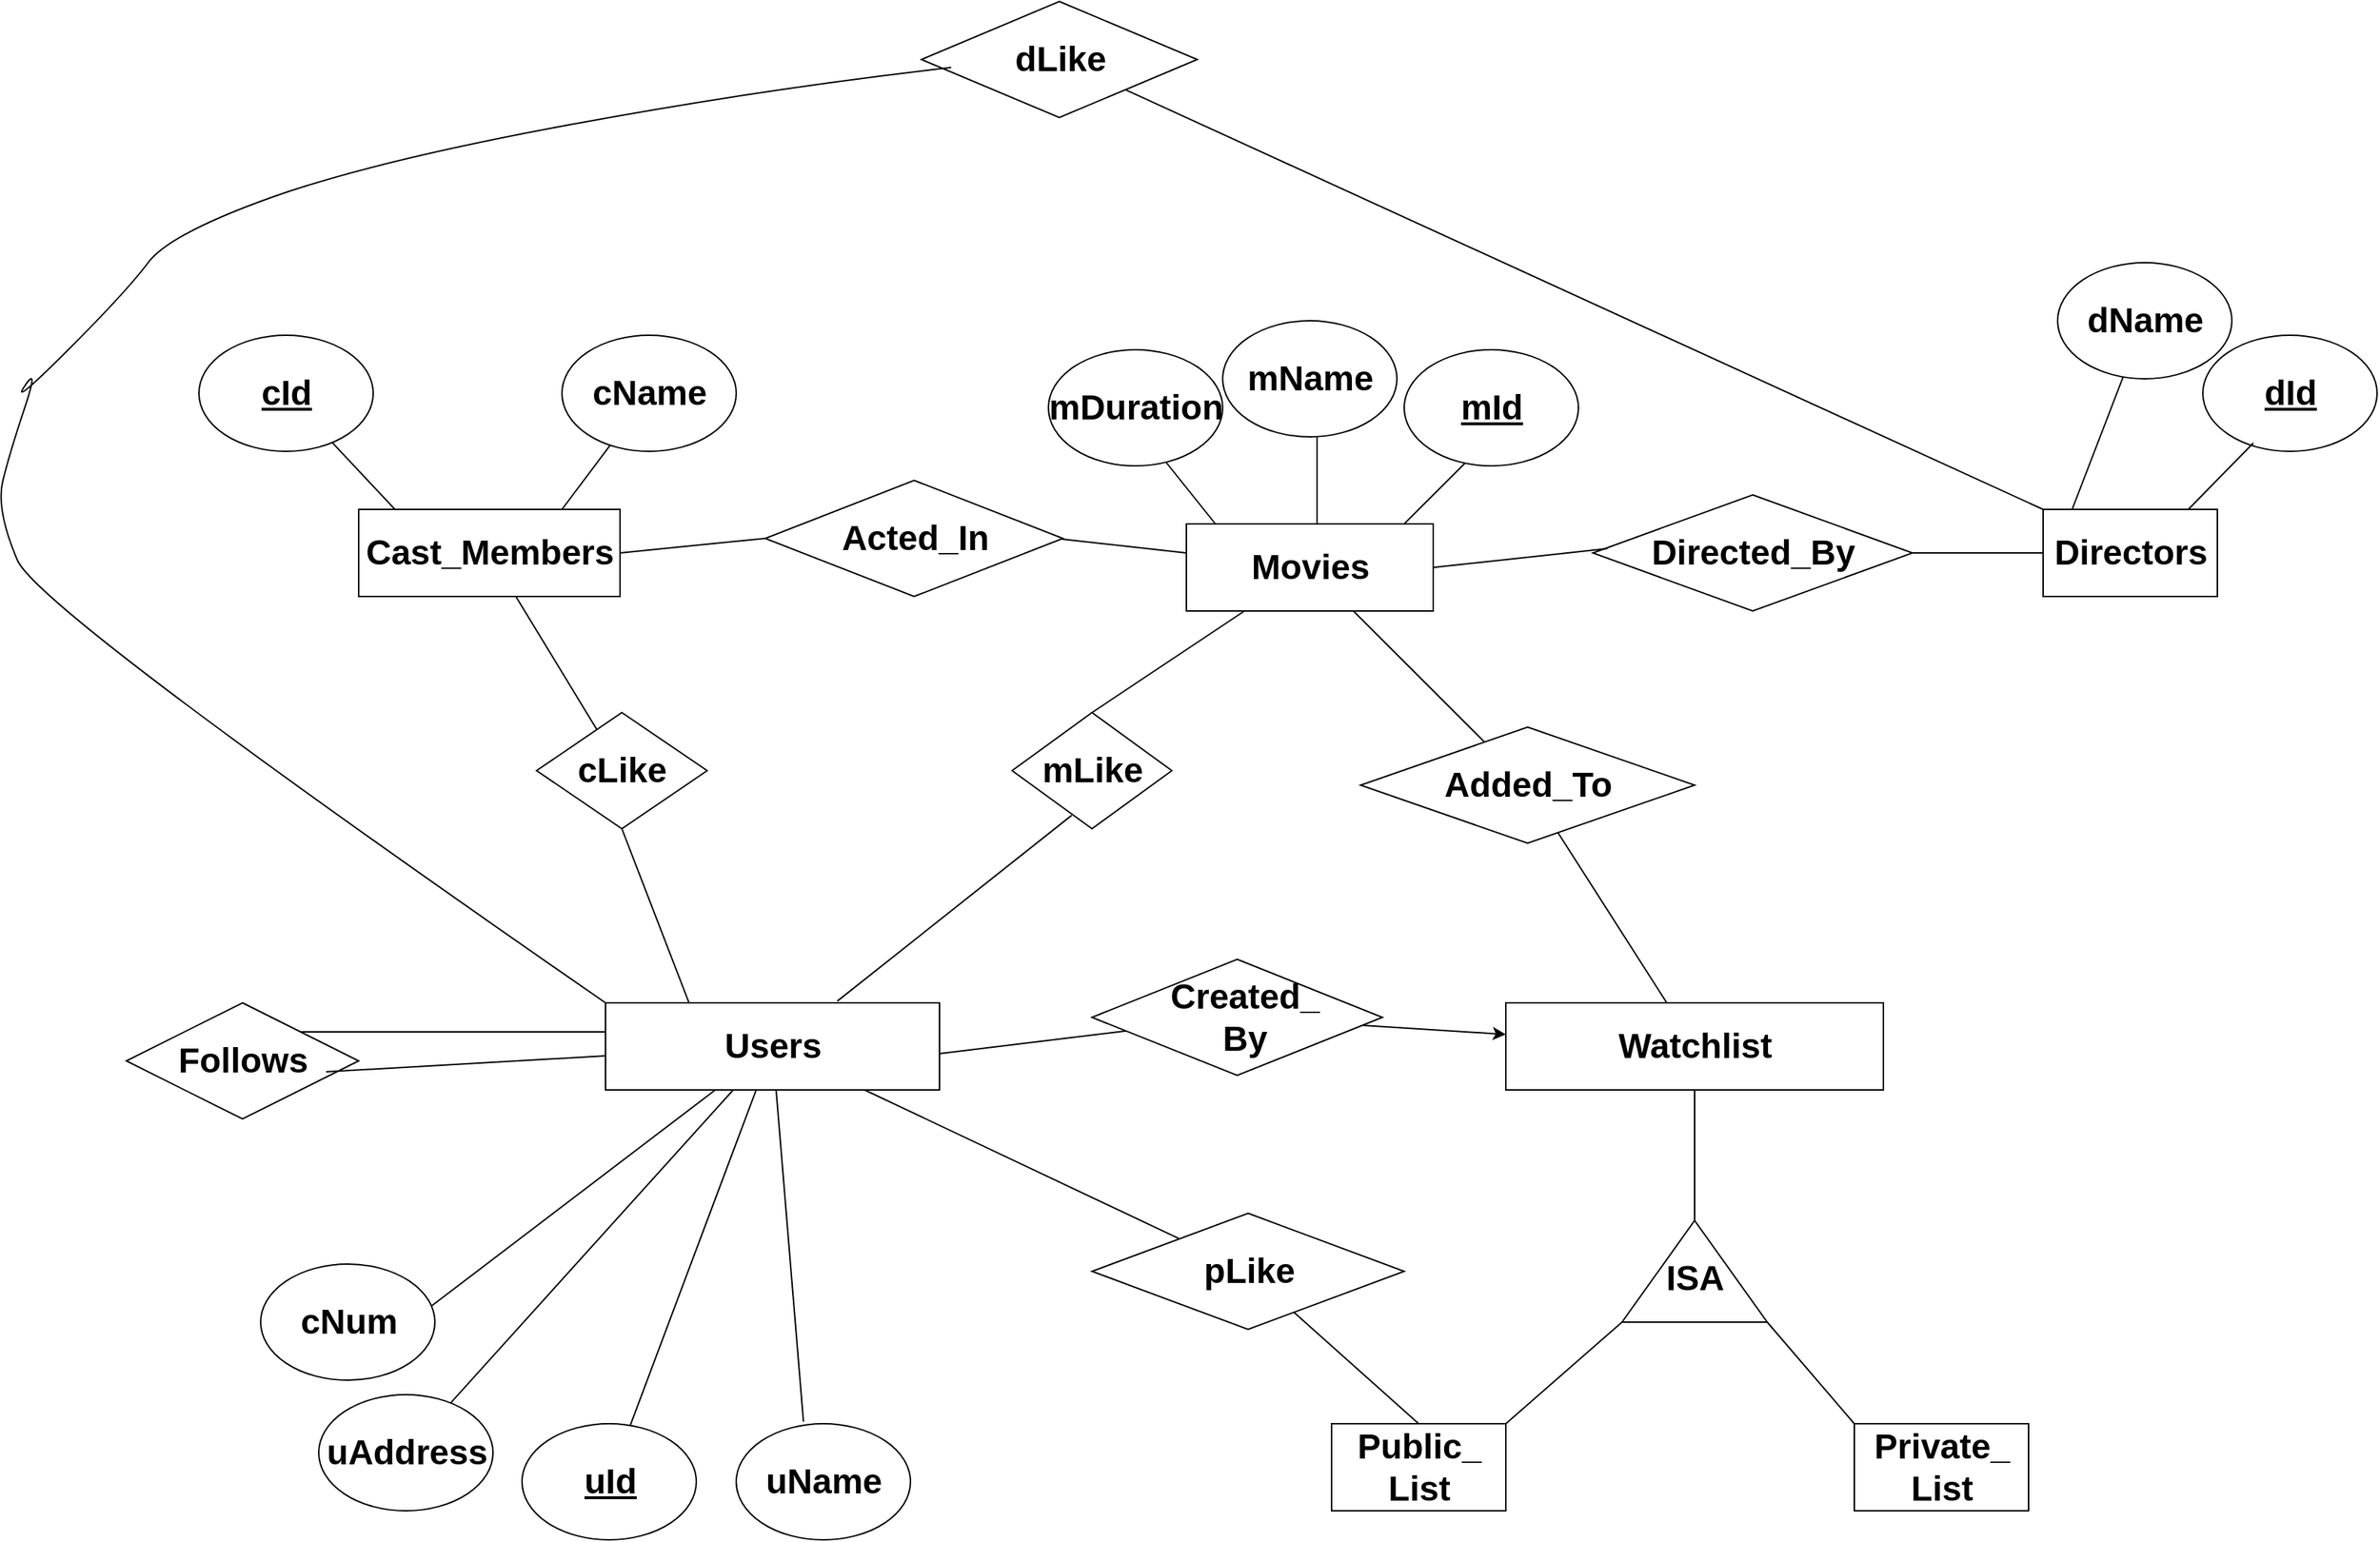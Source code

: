 <mxfile version="26.0.8">
  <diagram id="R2lEEEUBdFMjLlhIrx00" name="Page-1">
    <mxGraphModel dx="3183" dy="2338" grid="1" gridSize="10" guides="1" tooltips="1" connect="1" arrows="1" fold="1" page="1" pageScale="1" pageWidth="850" pageHeight="1100" math="0" shadow="0" extFonts="Permanent Marker^https://fonts.googleapis.com/css?family=Permanent+Marker">
      <root>
        <mxCell id="0" />
        <mxCell id="1" parent="0" />
        <mxCell id="3MYASQ_tbwZk-lHEeH4o-34" value="" style="rhombus;whiteSpace=wrap;html=1;" vertex="1" parent="1">
          <mxGeometry x="-62.5" y="-180" width="190" height="80" as="geometry" />
        </mxCell>
        <mxCell id="2kyyC0OLafyG5U_MLPPI-2" value="" style="rounded=0;whiteSpace=wrap;html=1;" parent="1" vertex="1">
          <mxGeometry x="120" y="180" width="170" height="60" as="geometry" />
        </mxCell>
        <mxCell id="2kyyC0OLafyG5U_MLPPI-3" value="Movies" style="text;strokeColor=none;fillColor=none;html=1;fontSize=24;fontStyle=1;verticalAlign=middle;align=center;" parent="1" vertex="1">
          <mxGeometry x="155" y="190" width="100" height="40" as="geometry" />
        </mxCell>
        <mxCell id="2kyyC0OLafyG5U_MLPPI-4" value="" style="endArrow=none;html=1;rounded=0;" parent="1" edge="1">
          <mxGeometry width="50" height="50" relative="1" as="geometry">
            <mxPoint x="270" y="180" as="sourcePoint" />
            <mxPoint x="320" y="130" as="targetPoint" />
          </mxGeometry>
        </mxCell>
        <mxCell id="2kyyC0OLafyG5U_MLPPI-5" value="" style="endArrow=none;html=1;rounded=0;" parent="1" edge="1">
          <mxGeometry width="50" height="50" relative="1" as="geometry">
            <mxPoint x="210" y="180" as="sourcePoint" />
            <mxPoint x="210" y="110" as="targetPoint" />
          </mxGeometry>
        </mxCell>
        <mxCell id="2kyyC0OLafyG5U_MLPPI-6" value="" style="endArrow=none;html=1;rounded=0;" parent="1" edge="1">
          <mxGeometry width="50" height="50" relative="1" as="geometry">
            <mxPoint x="140" y="180" as="sourcePoint" />
            <mxPoint x="100" y="130" as="targetPoint" />
          </mxGeometry>
        </mxCell>
        <mxCell id="2kyyC0OLafyG5U_MLPPI-7" value="" style="ellipse;whiteSpace=wrap;html=1;strokeWidth=1;" parent="1" vertex="1">
          <mxGeometry x="270" y="60" width="120" height="80" as="geometry" />
        </mxCell>
        <mxCell id="2kyyC0OLafyG5U_MLPPI-8" value="&lt;u&gt;mId&lt;/u&gt;" style="text;strokeColor=none;fillColor=none;html=1;fontSize=24;fontStyle=1;verticalAlign=middle;align=center;" parent="1" vertex="1">
          <mxGeometry x="280" y="80" width="100" height="40" as="geometry" />
        </mxCell>
        <mxCell id="2kyyC0OLafyG5U_MLPPI-9" value="" style="ellipse;whiteSpace=wrap;html=1;" parent="1" vertex="1">
          <mxGeometry x="145" y="40" width="120" height="80" as="geometry" />
        </mxCell>
        <mxCell id="2kyyC0OLafyG5U_MLPPI-11" value="mName" style="text;strokeColor=none;fillColor=none;html=1;fontSize=24;fontStyle=1;verticalAlign=middle;align=center;" parent="1" vertex="1">
          <mxGeometry x="155" y="60" width="100" height="40" as="geometry" />
        </mxCell>
        <mxCell id="2kyyC0OLafyG5U_MLPPI-13" value="" style="ellipse;whiteSpace=wrap;html=1;" parent="1" vertex="1">
          <mxGeometry x="25" y="60" width="120" height="80" as="geometry" />
        </mxCell>
        <mxCell id="2kyyC0OLafyG5U_MLPPI-12" value="mDuration" style="text;strokeColor=none;fillColor=none;html=1;fontSize=24;fontStyle=1;verticalAlign=middle;align=center;" parent="1" vertex="1">
          <mxGeometry x="35" y="80" width="100" height="40" as="geometry" />
        </mxCell>
        <mxCell id="2kyyC0OLafyG5U_MLPPI-15" value="" style="rhombus;whiteSpace=wrap;html=1;" parent="1" vertex="1">
          <mxGeometry x="400" y="160" width="220" height="80" as="geometry" />
        </mxCell>
        <mxCell id="2kyyC0OLafyG5U_MLPPI-16" value="Directed_&lt;span style=&quot;background-color: transparent; color: light-dark(rgb(0, 0, 0), rgb(255, 255, 255));&quot;&gt;By&lt;/span&gt;" style="text;strokeColor=none;fillColor=none;html=1;fontSize=24;fontStyle=1;verticalAlign=middle;align=center;" parent="1" vertex="1">
          <mxGeometry x="460" y="180" width="100" height="40" as="geometry" />
        </mxCell>
        <mxCell id="2kyyC0OLafyG5U_MLPPI-18" value="" style="endArrow=none;html=1;rounded=0;entryX=0.045;entryY=0.463;entryDx=0;entryDy=0;entryPerimeter=0;" parent="1" target="2kyyC0OLafyG5U_MLPPI-15" edge="1">
          <mxGeometry width="50" height="50" relative="1" as="geometry">
            <mxPoint x="290" y="210" as="sourcePoint" />
            <mxPoint x="340" y="160" as="targetPoint" />
          </mxGeometry>
        </mxCell>
        <mxCell id="2kyyC0OLafyG5U_MLPPI-19" value="" style="rounded=0;whiteSpace=wrap;html=1;" parent="1" vertex="1">
          <mxGeometry x="710" y="170" width="120" height="60" as="geometry" />
        </mxCell>
        <mxCell id="2kyyC0OLafyG5U_MLPPI-20" value="Directors" style="text;strokeColor=none;fillColor=none;html=1;fontSize=24;fontStyle=1;verticalAlign=middle;align=center;" parent="1" vertex="1">
          <mxGeometry x="720" y="180" width="100" height="40" as="geometry" />
        </mxCell>
        <mxCell id="2kyyC0OLafyG5U_MLPPI-21" value="" style="endArrow=none;html=1;rounded=0;entryX=0;entryY=0.5;entryDx=0;entryDy=0;" parent="1" target="2kyyC0OLafyG5U_MLPPI-19" edge="1">
          <mxGeometry width="50" height="50" relative="1" as="geometry">
            <mxPoint x="620" y="200" as="sourcePoint" />
            <mxPoint x="670" y="150" as="targetPoint" />
          </mxGeometry>
        </mxCell>
        <mxCell id="2kyyC0OLafyG5U_MLPPI-22" value="" style="ellipse;whiteSpace=wrap;html=1;" parent="1" vertex="1">
          <mxGeometry x="720" width="120" height="80" as="geometry" />
        </mxCell>
        <mxCell id="2kyyC0OLafyG5U_MLPPI-23" value="dName" style="text;strokeColor=none;fillColor=none;html=1;fontSize=24;fontStyle=1;verticalAlign=middle;align=center;" parent="1" vertex="1">
          <mxGeometry x="730" y="20" width="100" height="40" as="geometry" />
        </mxCell>
        <mxCell id="2kyyC0OLafyG5U_MLPPI-24" value="" style="ellipse;whiteSpace=wrap;html=1;" parent="1" vertex="1">
          <mxGeometry x="820" y="50" width="120" height="80" as="geometry" />
        </mxCell>
        <mxCell id="2kyyC0OLafyG5U_MLPPI-25" value="&lt;u&gt;dId&lt;/u&gt;" style="text;strokeColor=none;fillColor=none;html=1;fontSize=24;fontStyle=1;verticalAlign=middle;align=center;" parent="1" vertex="1">
          <mxGeometry x="830" y="70" width="100" height="40" as="geometry" />
        </mxCell>
        <mxCell id="2kyyC0OLafyG5U_MLPPI-26" value="" style="endArrow=none;html=1;rounded=0;entryX=0.29;entryY=0.928;entryDx=0;entryDy=0;entryPerimeter=0;" parent="1" target="2kyyC0OLafyG5U_MLPPI-24" edge="1">
          <mxGeometry width="50" height="50" relative="1" as="geometry">
            <mxPoint x="810" y="170" as="sourcePoint" />
            <mxPoint x="850" y="130" as="targetPoint" />
          </mxGeometry>
        </mxCell>
        <mxCell id="2kyyC0OLafyG5U_MLPPI-27" value="" style="endArrow=none;html=1;rounded=0;" parent="1" target="2kyyC0OLafyG5U_MLPPI-22" edge="1">
          <mxGeometry width="50" height="50" relative="1" as="geometry">
            <mxPoint x="730" y="170" as="sourcePoint" />
            <mxPoint x="780" y="120" as="targetPoint" />
          </mxGeometry>
        </mxCell>
        <mxCell id="2kyyC0OLafyG5U_MLPPI-28" value="" style="endArrow=none;html=1;rounded=0;" parent="1" edge="1">
          <mxGeometry width="50" height="50" relative="1" as="geometry">
            <mxPoint x="30" y="190" as="sourcePoint" />
            <mxPoint x="120" y="200" as="targetPoint" />
          </mxGeometry>
        </mxCell>
        <mxCell id="2kyyC0OLafyG5U_MLPPI-29" value="" style="rhombus;whiteSpace=wrap;html=1;" parent="1" vertex="1">
          <mxGeometry x="-170" y="150" width="205" height="80" as="geometry" />
        </mxCell>
        <mxCell id="2kyyC0OLafyG5U_MLPPI-30" value="Acted_&lt;span style=&quot;background-color: transparent; color: light-dark(rgb(0, 0, 0), rgb(255, 255, 255));&quot;&gt;In&lt;/span&gt;" style="text;strokeColor=none;fillColor=none;html=1;fontSize=24;fontStyle=1;verticalAlign=middle;align=center;" parent="1" vertex="1">
          <mxGeometry x="-117.5" y="170" width="100" height="40" as="geometry" />
        </mxCell>
        <mxCell id="2kyyC0OLafyG5U_MLPPI-31" value="" style="endArrow=none;html=1;rounded=0;" parent="1" edge="1">
          <mxGeometry width="50" height="50" relative="1" as="geometry">
            <mxPoint x="-270" y="200" as="sourcePoint" />
            <mxPoint x="-170" y="190" as="targetPoint" />
          </mxGeometry>
        </mxCell>
        <mxCell id="2kyyC0OLafyG5U_MLPPI-32" value="" style="rounded=0;whiteSpace=wrap;html=1;" parent="1" vertex="1">
          <mxGeometry x="-450" y="170" width="180" height="60" as="geometry" />
        </mxCell>
        <mxCell id="2kyyC0OLafyG5U_MLPPI-33" value="Cast_Members" style="text;strokeColor=none;fillColor=none;html=1;fontSize=24;fontStyle=1;verticalAlign=middle;align=center;" parent="1" vertex="1">
          <mxGeometry x="-410" y="180" width="100" height="40" as="geometry" />
        </mxCell>
        <mxCell id="2kyyC0OLafyG5U_MLPPI-34" value="" style="ellipse;whiteSpace=wrap;html=1;" parent="1" vertex="1">
          <mxGeometry x="-560" y="50" width="120" height="80" as="geometry" />
        </mxCell>
        <mxCell id="2kyyC0OLafyG5U_MLPPI-35" value="&lt;u&gt;cId&lt;/u&gt;" style="text;strokeColor=none;fillColor=none;html=1;fontSize=24;fontStyle=1;verticalAlign=middle;align=center;" parent="1" vertex="1">
          <mxGeometry x="-550" y="70" width="100" height="40" as="geometry" />
        </mxCell>
        <mxCell id="2kyyC0OLafyG5U_MLPPI-36" value="" style="ellipse;whiteSpace=wrap;html=1;" parent="1" vertex="1">
          <mxGeometry x="-310" y="50" width="120" height="80" as="geometry" />
        </mxCell>
        <mxCell id="2kyyC0OLafyG5U_MLPPI-37" value="cName" style="text;strokeColor=none;fillColor=none;html=1;fontSize=24;fontStyle=1;verticalAlign=middle;align=center;" parent="1" vertex="1">
          <mxGeometry x="-300" y="70" width="100" height="40" as="geometry" />
        </mxCell>
        <mxCell id="2kyyC0OLafyG5U_MLPPI-38" value="" style="endArrow=none;html=1;rounded=0;" parent="1" target="2kyyC0OLafyG5U_MLPPI-36" edge="1">
          <mxGeometry width="50" height="50" relative="1" as="geometry">
            <mxPoint x="-310" y="170" as="sourcePoint" />
            <mxPoint x="-310" y="140" as="targetPoint" />
          </mxGeometry>
        </mxCell>
        <mxCell id="2kyyC0OLafyG5U_MLPPI-40" value="" style="endArrow=none;html=1;rounded=0;" parent="1" target="2kyyC0OLafyG5U_MLPPI-34" edge="1">
          <mxGeometry width="50" height="50" relative="1" as="geometry">
            <mxPoint x="-425" y="170" as="sourcePoint" />
            <mxPoint x="-375" y="120" as="targetPoint" />
          </mxGeometry>
        </mxCell>
        <mxCell id="2kyyC0OLafyG5U_MLPPI-41" value="" style="rounded=0;whiteSpace=wrap;html=1;" parent="1" vertex="1">
          <mxGeometry x="-280" y="510" width="230" height="60" as="geometry" />
        </mxCell>
        <mxCell id="2kyyC0OLafyG5U_MLPPI-42" value="Users" style="text;strokeColor=none;fillColor=none;html=1;fontSize=24;fontStyle=1;verticalAlign=middle;align=center;" parent="1" vertex="1">
          <mxGeometry x="-215" y="520" width="100" height="40" as="geometry" />
        </mxCell>
        <mxCell id="2kyyC0OLafyG5U_MLPPI-43" value="" style="endArrow=none;html=1;rounded=0;" parent="1" source="2kyyC0OLafyG5U_MLPPI-45" edge="1" target="2kyyC0OLafyG5U_MLPPI-41">
          <mxGeometry width="50" height="50" relative="1" as="geometry">
            <mxPoint x="-277.5" y="760" as="sourcePoint" />
            <mxPoint x="-197.5" y="730" as="targetPoint" />
          </mxGeometry>
        </mxCell>
        <mxCell id="2kyyC0OLafyG5U_MLPPI-44" value="" style="endArrow=none;html=1;rounded=0;entryX=0.386;entryY=-0.017;entryDx=0;entryDy=0;entryPerimeter=0;" parent="1" target="2kyyC0OLafyG5U_MLPPI-47" edge="1" source="2kyyC0OLafyG5U_MLPPI-41">
          <mxGeometry width="50" height="50" relative="1" as="geometry">
            <mxPoint x="-117.5" y="730" as="sourcePoint" />
            <mxPoint x="-121.373" y="820.007" as="targetPoint" />
          </mxGeometry>
        </mxCell>
        <mxCell id="2kyyC0OLafyG5U_MLPPI-45" value="" style="ellipse;whiteSpace=wrap;html=1;" parent="1" vertex="1">
          <mxGeometry x="-337.5" y="800" width="120" height="80" as="geometry" />
        </mxCell>
        <mxCell id="2kyyC0OLafyG5U_MLPPI-46" value="&lt;u&gt;uId&lt;/u&gt;" style="text;strokeColor=none;fillColor=none;html=1;fontSize=24;fontStyle=1;verticalAlign=middle;align=center;" parent="1" vertex="1">
          <mxGeometry x="-327.5" y="820" width="100" height="40" as="geometry" />
        </mxCell>
        <mxCell id="2kyyC0OLafyG5U_MLPPI-47" value="" style="ellipse;whiteSpace=wrap;html=1;" parent="1" vertex="1">
          <mxGeometry x="-190" y="800" width="120" height="80" as="geometry" />
        </mxCell>
        <mxCell id="2kyyC0OLafyG5U_MLPPI-48" value="uName" style="text;strokeColor=none;fillColor=none;html=1;fontSize=24;fontStyle=1;verticalAlign=middle;align=center;" parent="1" vertex="1">
          <mxGeometry x="-180" y="820" width="100" height="40" as="geometry" />
        </mxCell>
        <mxCell id="2kyyC0OLafyG5U_MLPPI-50" value="" style="ellipse;whiteSpace=wrap;html=1;" parent="1" vertex="1">
          <mxGeometry x="-517.5" y="690" width="120" height="80" as="geometry" />
        </mxCell>
        <mxCell id="2kyyC0OLafyG5U_MLPPI-51" value="cNum" style="text;strokeColor=none;fillColor=none;html=1;fontSize=24;fontStyle=1;verticalAlign=middle;align=center;" parent="1" vertex="1">
          <mxGeometry x="-507.5" y="710" width="100" height="40" as="geometry" />
        </mxCell>
        <mxCell id="2kyyC0OLafyG5U_MLPPI-52" value="" style="endArrow=none;html=1;rounded=0;" parent="1" edge="1" target="2kyyC0OLafyG5U_MLPPI-41">
          <mxGeometry width="50" height="50" relative="1" as="geometry">
            <mxPoint x="-400" y="719" as="sourcePoint" />
            <mxPoint x="-237.5" y="690" as="targetPoint" />
          </mxGeometry>
        </mxCell>
        <mxCell id="2kyyC0OLafyG5U_MLPPI-53" value="" style="ellipse;whiteSpace=wrap;html=1;" parent="1" vertex="1">
          <mxGeometry x="-477.5" y="780" width="120" height="80" as="geometry" />
        </mxCell>
        <mxCell id="2kyyC0OLafyG5U_MLPPI-54" value="uAddress" style="text;strokeColor=none;fillColor=none;html=1;fontSize=24;fontStyle=1;verticalAlign=middle;align=center;" parent="1" vertex="1">
          <mxGeometry x="-467.5" y="800" width="100" height="40" as="geometry" />
        </mxCell>
        <mxCell id="2kyyC0OLafyG5U_MLPPI-55" value="" style="endArrow=none;html=1;rounded=0;" parent="1" source="2kyyC0OLafyG5U_MLPPI-53" edge="1" target="2kyyC0OLafyG5U_MLPPI-41">
          <mxGeometry width="50" height="50" relative="1" as="geometry">
            <mxPoint x="-287.5" y="780" as="sourcePoint" />
            <mxPoint x="-237.5" y="730" as="targetPoint" />
          </mxGeometry>
        </mxCell>
        <mxCell id="3MYASQ_tbwZk-lHEeH4o-1" value="" style="rounded=0;whiteSpace=wrap;html=1;" vertex="1" parent="1">
          <mxGeometry x="340" y="510" width="260" height="60" as="geometry" />
        </mxCell>
        <mxCell id="3MYASQ_tbwZk-lHEeH4o-2" value="Watchlist" style="text;strokeColor=none;fillColor=none;html=1;fontSize=24;fontStyle=1;verticalAlign=middle;align=center;" vertex="1" parent="1">
          <mxGeometry x="420" y="520" width="100" height="40" as="geometry" />
        </mxCell>
        <mxCell id="3MYASQ_tbwZk-lHEeH4o-3" value="" style="rhombus;whiteSpace=wrap;html=1;" vertex="1" parent="1">
          <mxGeometry x="55" y="480" width="200" height="80" as="geometry" />
        </mxCell>
        <mxCell id="3MYASQ_tbwZk-lHEeH4o-4" value="Created_&lt;div&gt;By&lt;/div&gt;" style="text;strokeColor=none;fillColor=none;html=1;fontSize=24;fontStyle=1;verticalAlign=middle;align=center;" vertex="1" parent="1">
          <mxGeometry x="110" y="500" width="100" height="40" as="geometry" />
        </mxCell>
        <mxCell id="3MYASQ_tbwZk-lHEeH4o-6" value="" style="endArrow=none;html=1;rounded=0;" edge="1" parent="1" target="3MYASQ_tbwZk-lHEeH4o-3">
          <mxGeometry width="50" height="50" relative="1" as="geometry">
            <mxPoint x="-50" y="545" as="sourcePoint" />
            <mxPoint y="495" as="targetPoint" />
          </mxGeometry>
        </mxCell>
        <mxCell id="3MYASQ_tbwZk-lHEeH4o-9" value="" style="rhombus;whiteSpace=wrap;html=1;" vertex="1" parent="1">
          <mxGeometry x="240" y="320" width="230" height="80" as="geometry" />
        </mxCell>
        <mxCell id="3MYASQ_tbwZk-lHEeH4o-10" value="Added_To" style="text;strokeColor=none;fillColor=none;html=1;fontSize=24;fontStyle=1;verticalAlign=middle;align=center;" vertex="1" parent="1">
          <mxGeometry x="305" y="340" width="100" height="40" as="geometry" />
        </mxCell>
        <mxCell id="3MYASQ_tbwZk-lHEeH4o-11" value="" style="endArrow=none;html=1;rounded=0;" edge="1" parent="1" source="3MYASQ_tbwZk-lHEeH4o-9" target="2kyyC0OLafyG5U_MLPPI-2">
          <mxGeometry width="50" height="50" relative="1" as="geometry">
            <mxPoint x="130" y="490" as="sourcePoint" />
            <mxPoint x="180" y="440" as="targetPoint" />
          </mxGeometry>
        </mxCell>
        <mxCell id="3MYASQ_tbwZk-lHEeH4o-12" value="" style="endArrow=none;html=1;rounded=0;" edge="1" parent="1" source="3MYASQ_tbwZk-lHEeH4o-1" target="3MYASQ_tbwZk-lHEeH4o-9">
          <mxGeometry width="50" height="50" relative="1" as="geometry">
            <mxPoint x="330" y="430" as="sourcePoint" />
            <mxPoint x="380" y="380" as="targetPoint" />
          </mxGeometry>
        </mxCell>
        <mxCell id="3MYASQ_tbwZk-lHEeH4o-13" value="" style="verticalLabelPosition=bottom;verticalAlign=top;html=1;shape=mxgraph.basic.acute_triangle;dx=0.5;" vertex="1" parent="1">
          <mxGeometry x="420" y="660" width="100" height="70" as="geometry" />
        </mxCell>
        <mxCell id="3MYASQ_tbwZk-lHEeH4o-14" value="ISA" style="text;strokeColor=none;fillColor=none;html=1;fontSize=24;fontStyle=1;verticalAlign=middle;align=center;" vertex="1" parent="1">
          <mxGeometry x="420" y="680" width="100" height="40" as="geometry" />
        </mxCell>
        <mxCell id="3MYASQ_tbwZk-lHEeH4o-15" value="" style="endArrow=none;html=1;rounded=0;exitX=0;exitY=0;exitDx=50;exitDy=0;exitPerimeter=0;" edge="1" parent="1" source="3MYASQ_tbwZk-lHEeH4o-13" target="3MYASQ_tbwZk-lHEeH4o-1">
          <mxGeometry width="50" height="50" relative="1" as="geometry">
            <mxPoint x="425" y="630" as="sourcePoint" />
            <mxPoint x="475" y="580" as="targetPoint" />
          </mxGeometry>
        </mxCell>
        <mxCell id="3MYASQ_tbwZk-lHEeH4o-16" value="" style="endArrow=classic;html=1;rounded=0;" edge="1" parent="1" source="3MYASQ_tbwZk-lHEeH4o-3" target="3MYASQ_tbwZk-lHEeH4o-1">
          <mxGeometry width="50" height="50" relative="1" as="geometry">
            <mxPoint x="130" y="490" as="sourcePoint" />
            <mxPoint x="180" y="440" as="targetPoint" />
          </mxGeometry>
        </mxCell>
        <mxCell id="3MYASQ_tbwZk-lHEeH4o-17" value="" style="rounded=0;whiteSpace=wrap;html=1;" vertex="1" parent="1">
          <mxGeometry x="220" y="800" width="120" height="60" as="geometry" />
        </mxCell>
        <mxCell id="3MYASQ_tbwZk-lHEeH4o-18" value="Public_&lt;div&gt;List&lt;/div&gt;" style="text;strokeColor=none;fillColor=none;html=1;fontSize=24;fontStyle=1;verticalAlign=middle;align=center;" vertex="1" parent="1">
          <mxGeometry x="230" y="810" width="100" height="40" as="geometry" />
        </mxCell>
        <mxCell id="3MYASQ_tbwZk-lHEeH4o-19" value="" style="rounded=0;whiteSpace=wrap;html=1;" vertex="1" parent="1">
          <mxGeometry x="580" y="800" width="120" height="60" as="geometry" />
        </mxCell>
        <mxCell id="3MYASQ_tbwZk-lHEeH4o-20" value="Private_&lt;br&gt;List" style="text;strokeColor=none;fillColor=none;html=1;fontSize=24;fontStyle=1;verticalAlign=middle;align=center;" vertex="1" parent="1">
          <mxGeometry x="590" y="810" width="100" height="40" as="geometry" />
        </mxCell>
        <mxCell id="3MYASQ_tbwZk-lHEeH4o-21" value="" style="endArrow=none;html=1;rounded=0;entryX=0;entryY=1;entryDx=0;entryDy=0;entryPerimeter=0;exitX=1;exitY=0;exitDx=0;exitDy=0;" edge="1" parent="1" source="3MYASQ_tbwZk-lHEeH4o-17" target="3MYASQ_tbwZk-lHEeH4o-13">
          <mxGeometry width="50" height="50" relative="1" as="geometry">
            <mxPoint x="130" y="860" as="sourcePoint" />
            <mxPoint x="180" y="810" as="targetPoint" />
          </mxGeometry>
        </mxCell>
        <mxCell id="3MYASQ_tbwZk-lHEeH4o-22" value="" style="endArrow=none;html=1;rounded=0;exitX=0;exitY=0;exitDx=0;exitDy=0;entryX=1;entryY=1;entryDx=0;entryDy=0;entryPerimeter=0;" edge="1" parent="1" source="3MYASQ_tbwZk-lHEeH4o-19" target="3MYASQ_tbwZk-lHEeH4o-13">
          <mxGeometry width="50" height="50" relative="1" as="geometry">
            <mxPoint x="610" y="770" as="sourcePoint" />
            <mxPoint x="660" y="720" as="targetPoint" />
          </mxGeometry>
        </mxCell>
        <mxCell id="3MYASQ_tbwZk-lHEeH4o-23" value="" style="rhombus;whiteSpace=wrap;html=1;" vertex="1" parent="1">
          <mxGeometry x="-610" y="510" width="160" height="80" as="geometry" />
        </mxCell>
        <mxCell id="3MYASQ_tbwZk-lHEeH4o-24" value="Follows" style="text;strokeColor=none;fillColor=none;html=1;fontSize=24;fontStyle=1;verticalAlign=middle;align=center;" vertex="1" parent="1">
          <mxGeometry x="-580" y="530" width="100" height="40" as="geometry" />
        </mxCell>
        <mxCell id="3MYASQ_tbwZk-lHEeH4o-25" value="" style="endArrow=none;html=1;rounded=0;entryX=1;entryY=0;entryDx=0;entryDy=0;" edge="1" parent="1" target="3MYASQ_tbwZk-lHEeH4o-23">
          <mxGeometry width="50" height="50" relative="1" as="geometry">
            <mxPoint x="-280" y="530" as="sourcePoint" />
            <mxPoint x="180" y="630" as="targetPoint" />
          </mxGeometry>
        </mxCell>
        <mxCell id="3MYASQ_tbwZk-lHEeH4o-26" value="" style="endArrow=none;html=1;rounded=0;entryX=0.86;entryY=0.594;entryDx=0;entryDy=0;entryPerimeter=0;" edge="1" parent="1" source="2kyyC0OLafyG5U_MLPPI-41" target="3MYASQ_tbwZk-lHEeH4o-23">
          <mxGeometry width="50" height="50" relative="1" as="geometry">
            <mxPoint x="-117.5" y="510" as="sourcePoint" />
            <mxPoint x="-103" y="350" as="targetPoint" />
          </mxGeometry>
        </mxCell>
        <mxCell id="3MYASQ_tbwZk-lHEeH4o-28" value="" style="rhombus;whiteSpace=wrap;html=1;" vertex="1" parent="1">
          <mxGeometry x="-327.5" y="310" width="117.5" height="80" as="geometry" />
        </mxCell>
        <mxCell id="3MYASQ_tbwZk-lHEeH4o-30" value="" style="rhombus;whiteSpace=wrap;html=1;" vertex="1" parent="1">
          <mxGeometry y="310" width="110" height="80" as="geometry" />
        </mxCell>
        <mxCell id="3MYASQ_tbwZk-lHEeH4o-31" value="cLike" style="text;strokeColor=none;fillColor=none;html=1;fontSize=24;fontStyle=1;verticalAlign=middle;align=center;" vertex="1" parent="1">
          <mxGeometry x="-318.75" y="330" width="100" height="40" as="geometry" />
        </mxCell>
        <mxCell id="3MYASQ_tbwZk-lHEeH4o-32" value="mLike" style="text;strokeColor=none;fillColor=none;html=1;fontSize=24;fontStyle=1;verticalAlign=middle;align=center;" vertex="1" parent="1">
          <mxGeometry x="5" y="330" width="100" height="40" as="geometry" />
        </mxCell>
        <mxCell id="3MYASQ_tbwZk-lHEeH4o-33" value="dLike" style="text;strokeColor=none;fillColor=none;html=1;fontSize=24;fontStyle=1;verticalAlign=middle;align=center;" vertex="1" parent="1">
          <mxGeometry x="-17.5" y="-160" width="100" height="40" as="geometry" />
        </mxCell>
        <mxCell id="3MYASQ_tbwZk-lHEeH4o-35" value="" style="endArrow=none;html=1;rounded=0;entryX=0.5;entryY=1;entryDx=0;entryDy=0;exitX=0.25;exitY=0;exitDx=0;exitDy=0;" edge="1" parent="1" source="2kyyC0OLafyG5U_MLPPI-41" target="3MYASQ_tbwZk-lHEeH4o-28">
          <mxGeometry width="50" height="50" relative="1" as="geometry">
            <mxPoint x="270" y="230" as="sourcePoint" />
            <mxPoint x="320" y="180" as="targetPoint" />
          </mxGeometry>
        </mxCell>
        <mxCell id="3MYASQ_tbwZk-lHEeH4o-36" value="" style="endArrow=none;html=1;rounded=0;" edge="1" parent="1" source="3MYASQ_tbwZk-lHEeH4o-28" target="2kyyC0OLafyG5U_MLPPI-32">
          <mxGeometry width="50" height="50" relative="1" as="geometry">
            <mxPoint x="270" y="410" as="sourcePoint" />
            <mxPoint x="320" y="360" as="targetPoint" />
          </mxGeometry>
        </mxCell>
        <mxCell id="3MYASQ_tbwZk-lHEeH4o-37" value="" style="endArrow=none;html=1;rounded=0;exitX=0.694;exitY=-0.02;exitDx=0;exitDy=0;exitPerimeter=0;entryX=0.373;entryY=0.885;entryDx=0;entryDy=0;entryPerimeter=0;" edge="1" parent="1" source="2kyyC0OLafyG5U_MLPPI-41" target="3MYASQ_tbwZk-lHEeH4o-30">
          <mxGeometry width="50" height="50" relative="1" as="geometry">
            <mxPoint x="270" y="410" as="sourcePoint" />
            <mxPoint x="320" y="360" as="targetPoint" />
          </mxGeometry>
        </mxCell>
        <mxCell id="3MYASQ_tbwZk-lHEeH4o-38" value="" style="endArrow=none;html=1;rounded=0;exitX=0.5;exitY=0;exitDx=0;exitDy=0;" edge="1" parent="1" source="3MYASQ_tbwZk-lHEeH4o-30" target="2kyyC0OLafyG5U_MLPPI-2">
          <mxGeometry width="50" height="50" relative="1" as="geometry">
            <mxPoint x="270" y="410" as="sourcePoint" />
            <mxPoint x="320" y="360" as="targetPoint" />
          </mxGeometry>
        </mxCell>
        <mxCell id="3MYASQ_tbwZk-lHEeH4o-40" value="" style="curved=1;endArrow=none;html=1;rounded=0;entryX=0.108;entryY=0.569;entryDx=0;entryDy=0;entryPerimeter=0;startFill=0;" edge="1" parent="1" target="3MYASQ_tbwZk-lHEeH4o-34">
          <mxGeometry width="50" height="50" relative="1" as="geometry">
            <mxPoint x="-280" y="510" as="sourcePoint" />
            <mxPoint x="-990" y="-270" as="targetPoint" />
            <Array as="points">
              <mxPoint x="-670" y="240" />
              <mxPoint x="-700" y="170" />
              <mxPoint x="-690" y="130" />
              <mxPoint x="-670" y="70" />
              <mxPoint x="-690" y="100" />
              <mxPoint x="-610" y="20" />
              <mxPoint x="-580" y="-20" />
              <mxPoint x="-440" y="-70" />
              <mxPoint x="-170" y="-120" />
            </Array>
          </mxGeometry>
        </mxCell>
        <mxCell id="3MYASQ_tbwZk-lHEeH4o-41" value="" style="endArrow=none;html=1;rounded=0;entryX=0;entryY=0;entryDx=0;entryDy=0;" edge="1" parent="1" source="3MYASQ_tbwZk-lHEeH4o-34" target="2kyyC0OLafyG5U_MLPPI-19">
          <mxGeometry width="50" height="50" relative="1" as="geometry">
            <mxPoint x="200" y="140" as="sourcePoint" />
            <mxPoint x="250" y="90" as="targetPoint" />
          </mxGeometry>
        </mxCell>
        <mxCell id="3MYASQ_tbwZk-lHEeH4o-42" value="" style="rhombus;whiteSpace=wrap;html=1;" vertex="1" parent="1">
          <mxGeometry x="55" y="655" width="215" height="80" as="geometry" />
        </mxCell>
        <mxCell id="3MYASQ_tbwZk-lHEeH4o-43" value="pLike" style="text;strokeColor=none;fillColor=none;html=1;fontSize=24;fontStyle=1;verticalAlign=middle;align=center;" vertex="1" parent="1">
          <mxGeometry x="112.5" y="675" width="100" height="40" as="geometry" />
        </mxCell>
        <mxCell id="3MYASQ_tbwZk-lHEeH4o-44" value="" style="endArrow=none;html=1;rounded=0;" edge="1" parent="1" source="2kyyC0OLafyG5U_MLPPI-41" target="3MYASQ_tbwZk-lHEeH4o-42">
          <mxGeometry width="50" height="50" relative="1" as="geometry">
            <mxPoint x="200" y="580" as="sourcePoint" />
            <mxPoint x="250" y="530" as="targetPoint" />
          </mxGeometry>
        </mxCell>
        <mxCell id="3MYASQ_tbwZk-lHEeH4o-45" value="" style="endArrow=none;html=1;rounded=0;exitX=0.5;exitY=0;exitDx=0;exitDy=0;" edge="1" parent="1" source="3MYASQ_tbwZk-lHEeH4o-17" target="3MYASQ_tbwZk-lHEeH4o-42">
          <mxGeometry width="50" height="50" relative="1" as="geometry">
            <mxPoint x="200" y="580" as="sourcePoint" />
            <mxPoint x="250" y="530" as="targetPoint" />
          </mxGeometry>
        </mxCell>
      </root>
    </mxGraphModel>
  </diagram>
</mxfile>
